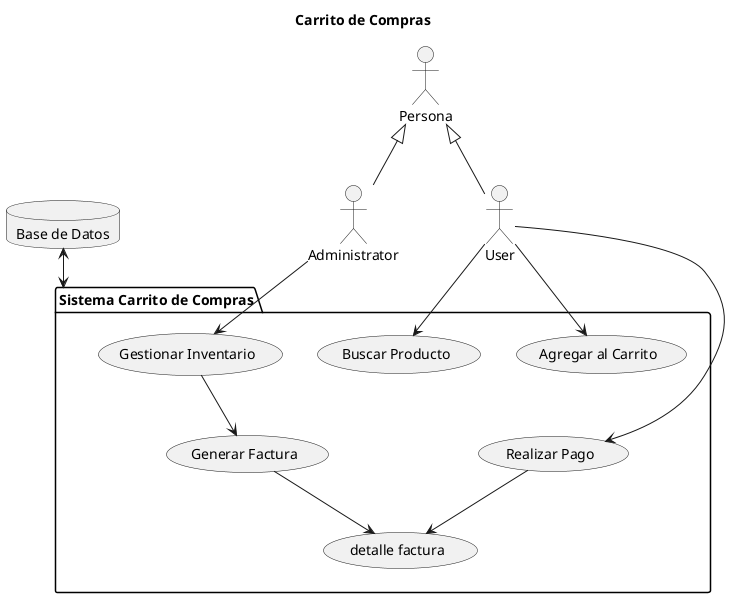 @startuml
title Carrito de Compras

actor Persona
actor User as Comprador
actor Administrator as Administrador

Persona <|-- Comprador
Persona <|-- Administrador

package "Sistema Carrito de Compras" as SC {
    usecase "Buscar Producto" as UC1
    usecase "Agregar al Carrito" as UC2
    usecase "Realizar Pago" as UC3
    usecase "Generar Factura" as UC4
    usecase "Gestionar Inventario" as UC5
    usecase "detalle factura" as UC6
}

Comprador --> UC1
Comprador --> UC2
Comprador --> UC3
UC3 --> UC6
Administrador --> UC5
UC4 --> UC6

UC5 --> UC4

database "Base de Datos" as DB
DB <--> SC


@enduml
